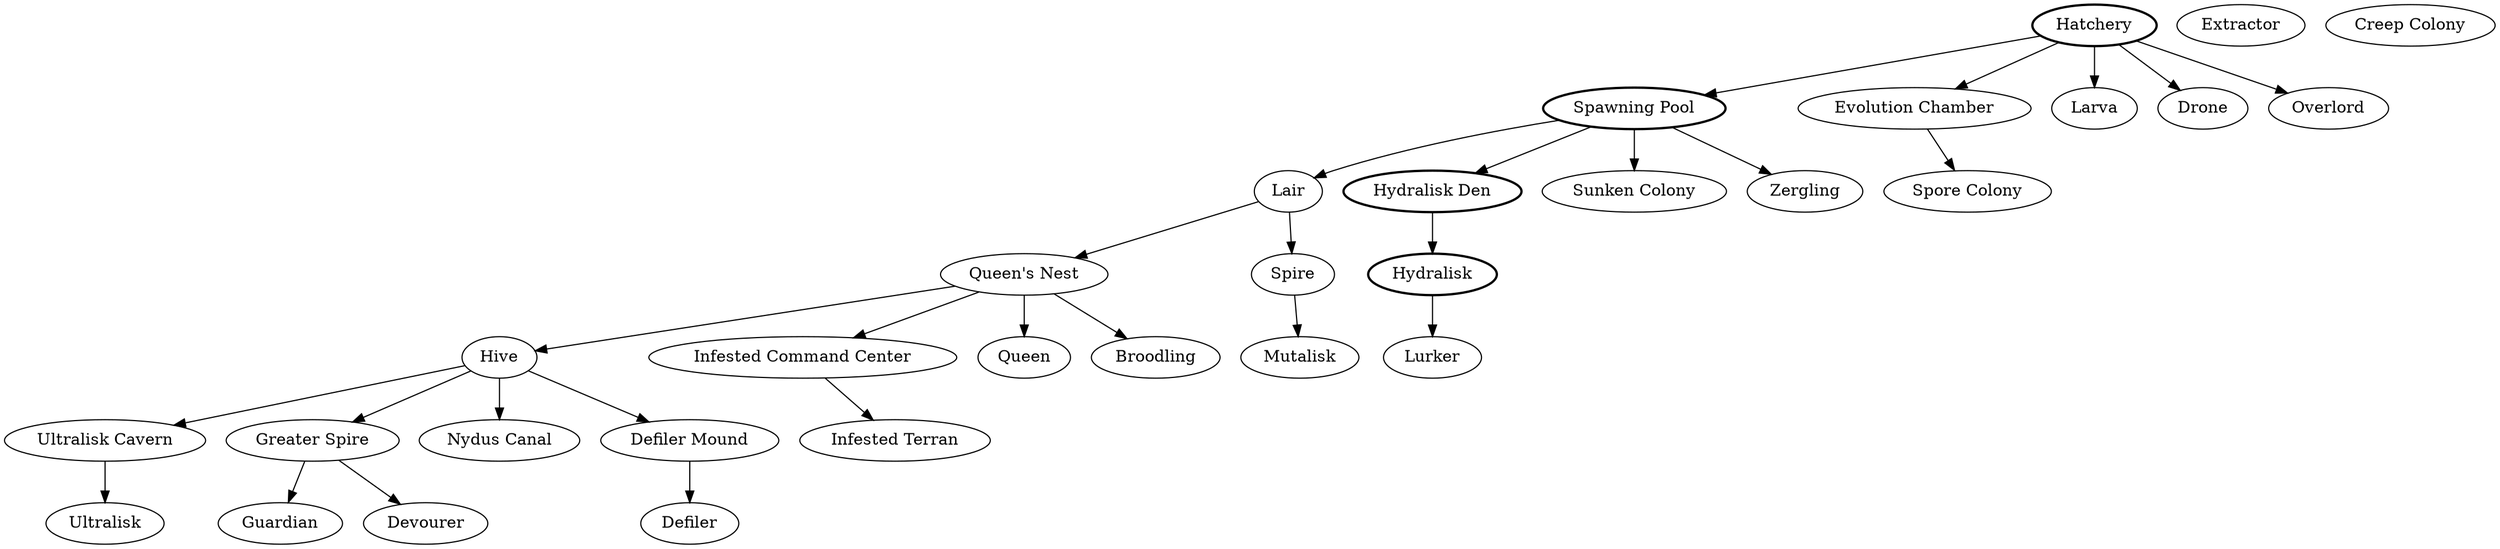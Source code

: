 digraph G {
0 [depth=0, label=Hatchery, penwidth=2, strength=2, x=0, y=0, z=0];
1 [depth=2147483647, label=Extractor, penwidth=1, strength=1, x=0, y=0, z=0];
2 [depth=2147483647, label="Creep Colony", penwidth=1, strength=1, x=0, y=0, z=0];
3 [depth=1, label="Spawning Pool", penwidth=2, strength=2, x=0, y=0, z=0];
4 [depth=1, label="Evolution Chamber", penwidth=1, strength=1, x=0, y=0, z=0];
5 [depth=1, label=Larva, penwidth=1, strength=1, x=0, y=0, z=0];
6 [depth=1, label=Drone, penwidth=1, strength=1, x=0, y=0, z=0];
7 [depth=1, label=Overlord, penwidth=1, strength=1, x=0, y=0, z=0];
8 [depth=2, label="Spore Colony", penwidth=1, strength=1, x=0, y=0, z=0];
9 [depth=2, label=Lair, penwidth=1, strength=1, x=0, y=0, z=0];
10 [depth=2, label="Hydralisk Den", penwidth=2, strength=2, x=0, y=0, z=0];
11 [depth=2, label="Sunken Colony", penwidth=1, strength=1, x=0, y=0, z=0];
12 [depth=2, label=Zergling, penwidth=1, strength=1, x=0, y=0, z=0];
13 [depth=3, label="Queen's Nest", penwidth=1, strength=1, x=0, y=0, z=0];
14 [depth=3, label=Spire, penwidth=1, strength=1, x=0, y=0, z=0];
15 [depth=3, label=Hydralisk, penwidth=2, strength=2, x=0, y=0, z=0];
16 [depth=4, label=Hive, penwidth=1, strength=1, x=0, y=0, z=0];
17 [depth=4, label="Infested Command Center", penwidth=1, strength=1, x=0, y=0, z=0];
18 [depth=4, label=Queen, penwidth=1, strength=1, x=0, y=0, z=0];
19 [depth=4, label=Broodling, penwidth=1, strength=1, x=0, y=0, z=0];
20 [depth=4, label=Mutalisk, penwidth=1, strength=1, x=0, y=0, z=0];
21 [depth=4, label=Lurker, penwidth=1, strength=1, x=0, y=0, z=0];
22 [depth=5, label="Ultralisk Cavern", penwidth=1, strength=1, x=0, y=0, z=0];
23 [depth=5, label="Greater Spire", penwidth=1, strength=1, x=0, y=0, z=0];
24 [depth=5, label="Nydus Canal", penwidth=1, strength=1, x=0, y=0, z=0];
25 [depth=5, label="Defiler Mound", penwidth=1, strength=1, x=0, y=0, z=0];
26 [depth=5, label="Infested Terran", penwidth=1, strength=1, x=0, y=0, z=0];
27 [depth=6, label=Ultralisk, penwidth=1, strength=1, x=0, y=0, z=0];
28 [depth=6, label=Guardian, penwidth=1, strength=1, x=0, y=0, z=0];
29 [depth=6, label=Devourer, penwidth=1, strength=1, x=0, y=0, z=0];
30 [depth=6, label=Defiler, penwidth=1, strength=1, x=0, y=0, z=0];
0->3 ;
0->4 ;
0->5 ;
0->7 ;
0->6 ;
4->8 ;
3->9 ;
3->10 ;
3->11 ;
3->12 ;
9->13 ;
9->14 ;
10->15 ;
13->16 ;
13->17 ;
13->18 ;
13->19 ;
14->20 ;
15->21 ;
16->22 ;
16->23 ;
16->24 ;
16->25 ;
17->26 ;
22->27 ;
23->28 ;
23->29 ;
25->30 ;
}
